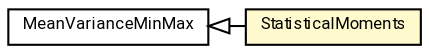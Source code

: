 #!/usr/local/bin/dot
#
# Class diagram 
# Generated by UMLGraph version R5_7_2-60-g0e99a6 (http://www.spinellis.gr/umlgraph/)
#

digraph G {
	graph [fontnames="svg"]
	edge [fontname="Roboto",fontsize=7,labelfontname="Roboto",labelfontsize=7,color="black"];
	node [fontname="Roboto",fontcolor="black",fontsize=8,shape=plaintext,margin=0,width=0,height=0];
	nodesep=0.15;
	ranksep=0.25;
	rankdir=LR;
	// de.lmu.ifi.dbs.elki.math.MeanVarianceMinMax
	c10030770 [label=<<table title="de.lmu.ifi.dbs.elki.math.MeanVarianceMinMax" border="0" cellborder="1" cellspacing="0" cellpadding="2" href="MeanVarianceMinMax.html" target="_parent">
		<tr><td><table border="0" cellspacing="0" cellpadding="1">
		<tr><td align="center" balign="center"> <font face="Roboto">MeanVarianceMinMax</font> </td></tr>
		</table></td></tr>
		</table>>, URL="MeanVarianceMinMax.html"];
	// de.lmu.ifi.dbs.elki.math.StatisticalMoments
	c10030772 [label=<<table title="de.lmu.ifi.dbs.elki.math.StatisticalMoments" border="0" cellborder="1" cellspacing="0" cellpadding="2" bgcolor="lemonChiffon" href="StatisticalMoments.html" target="_parent">
		<tr><td><table border="0" cellspacing="0" cellpadding="1">
		<tr><td align="center" balign="center"> <font face="Roboto">StatisticalMoments</font> </td></tr>
		</table></td></tr>
		</table>>, URL="StatisticalMoments.html"];
	// de.lmu.ifi.dbs.elki.math.StatisticalMoments extends de.lmu.ifi.dbs.elki.math.MeanVarianceMinMax
	c10030770 -> c10030772 [arrowtail=empty,dir=back,weight=10];
}

